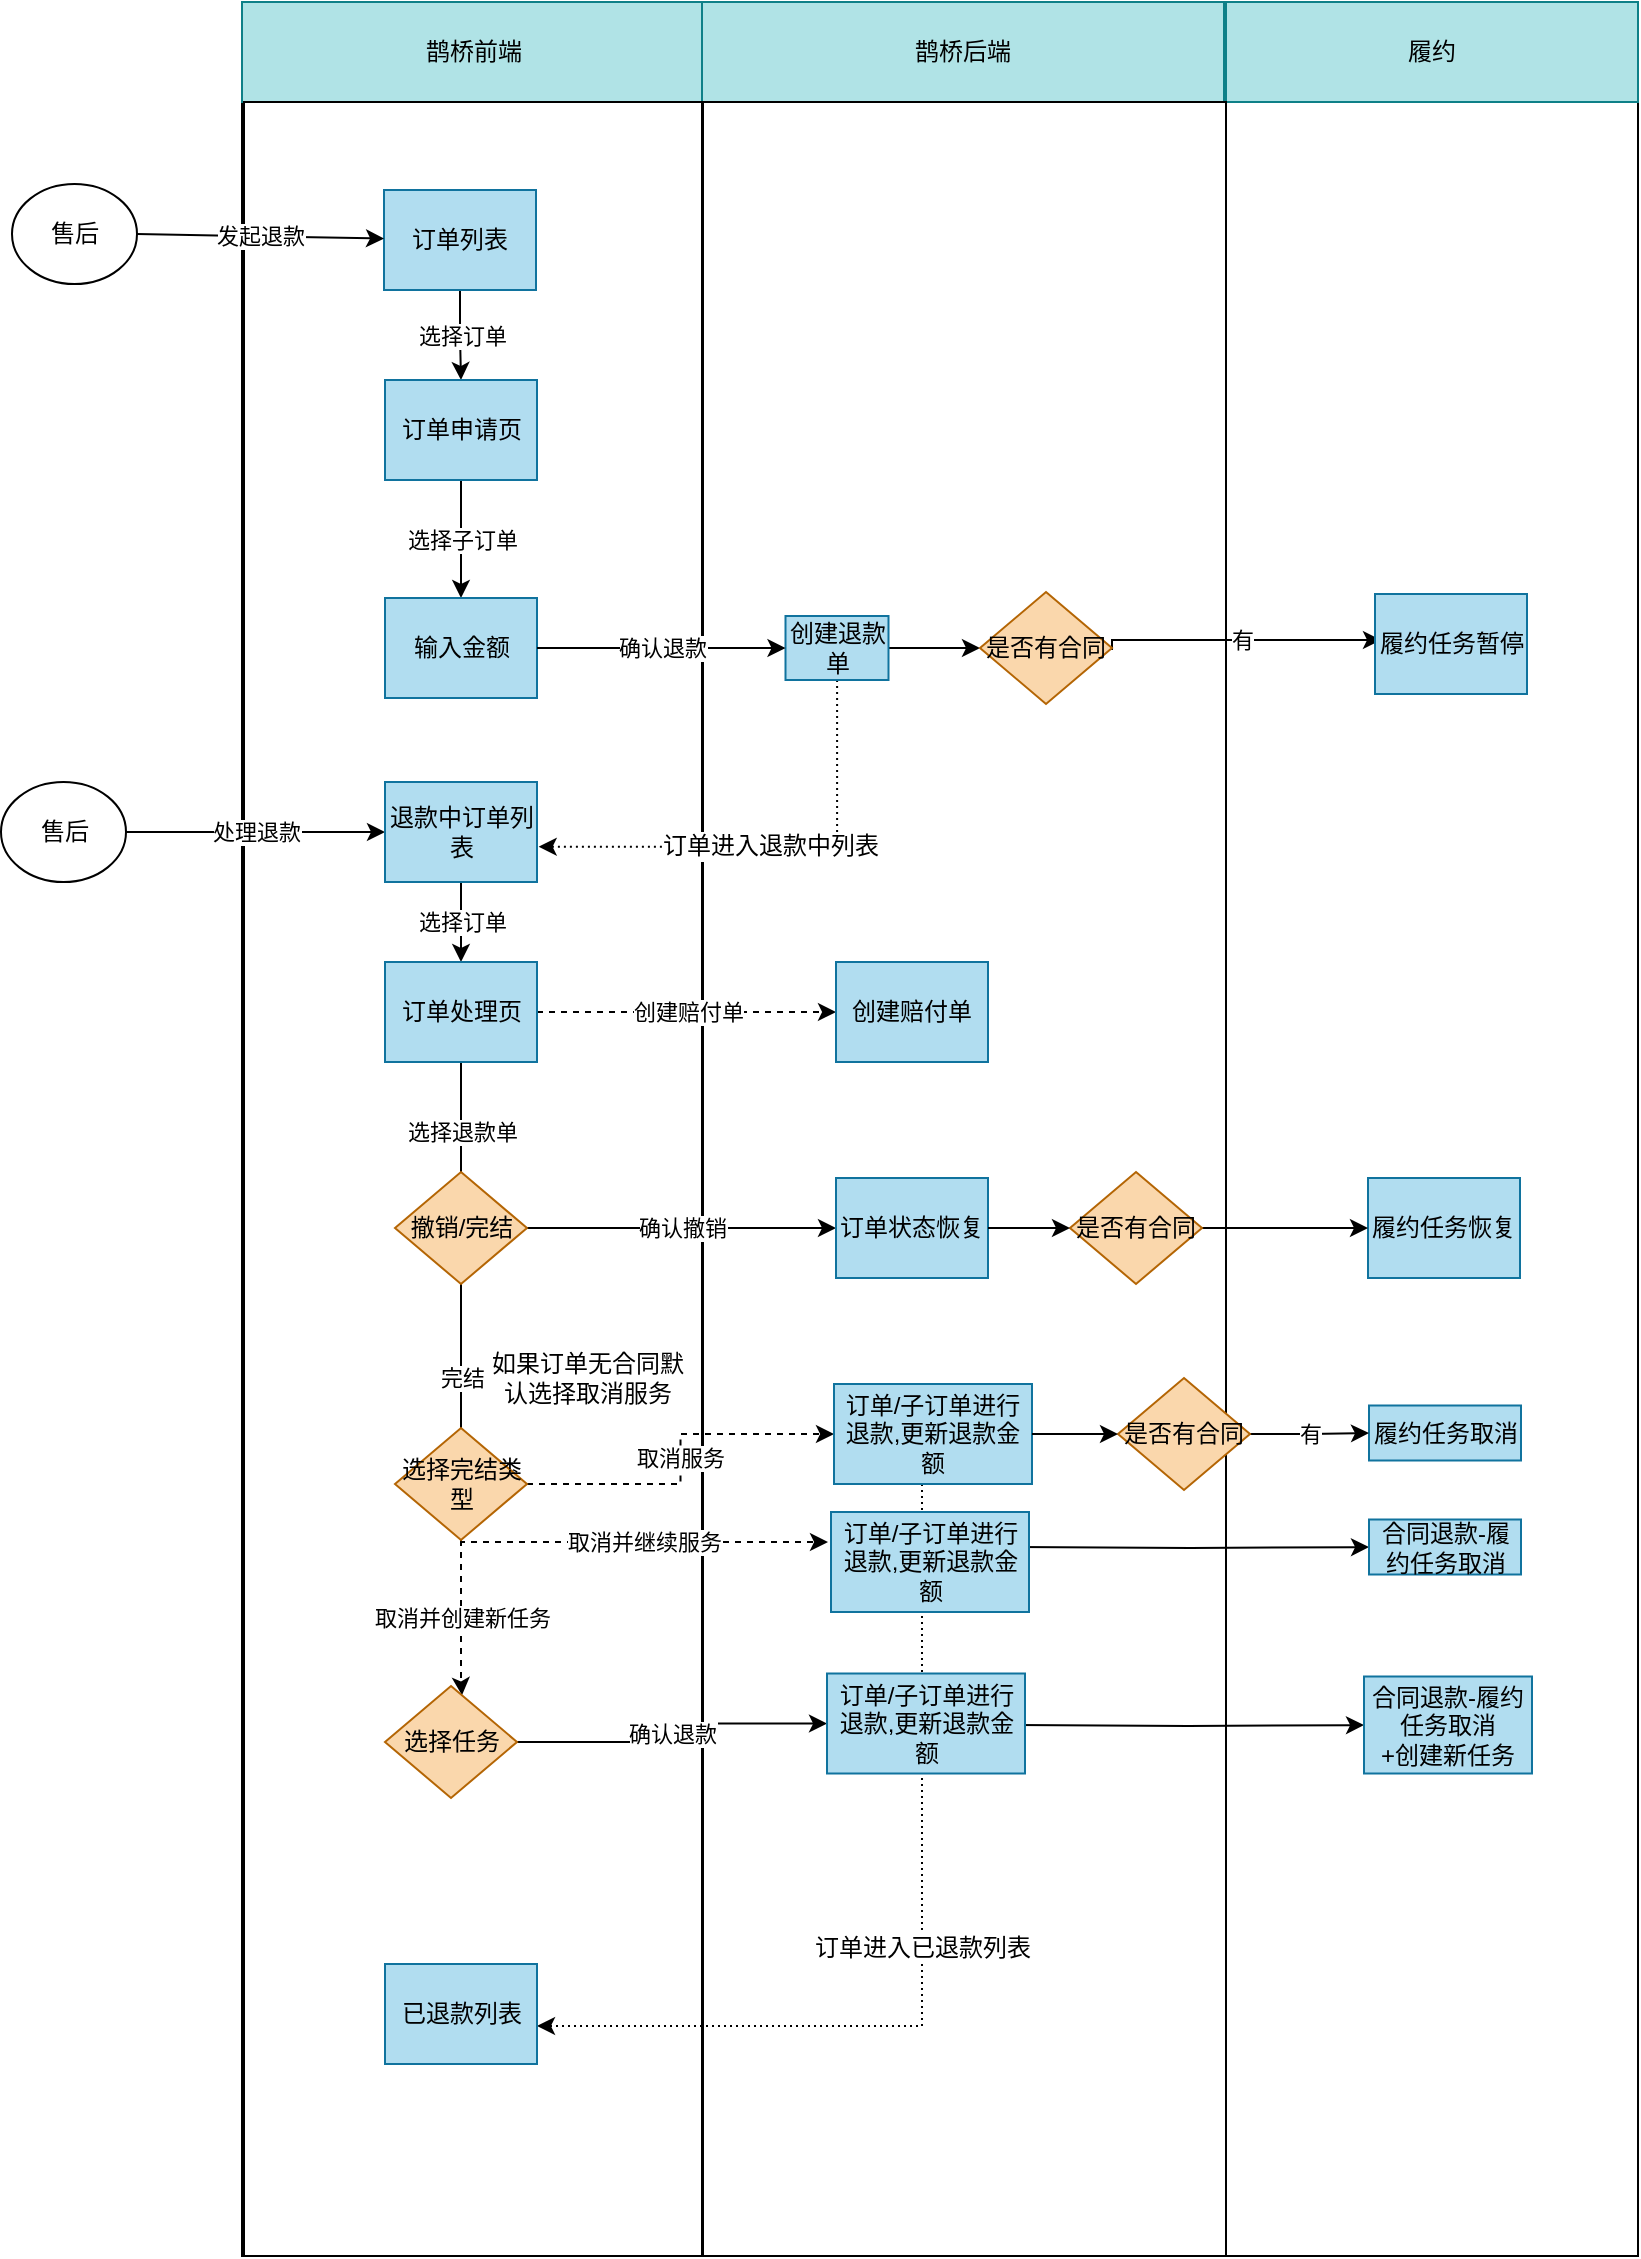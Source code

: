 <mxfile version="13.10.2" type="github">
  <diagram id="O65AdTRd_UKjVnyIkCUA" name="第 1 页">
    <mxGraphModel dx="1822" dy="-5307" grid="0" gridSize="10" guides="1" tooltips="1" connect="1" arrows="1" fold="1" page="0" pageScale="1" pageWidth="827" pageHeight="1169" math="0" shadow="0">
      <root>
        <mxCell id="0" />
        <mxCell id="1" parent="0" />
        <mxCell id="2FQlhROQ1IaKFJlRQfTV-1" value="" style="rounded=0;whiteSpace=wrap;html=1;" vertex="1" parent="1">
          <mxGeometry x="-165" y="6078" width="698" height="1127" as="geometry" />
        </mxCell>
        <mxCell id="2FQlhROQ1IaKFJlRQfTV-2" value="鹊桥前端" style="rounded=0;whiteSpace=wrap;html=1;fillColor=#b0e3e6;strokeColor=#0e8088;" vertex="1" parent="1">
          <mxGeometry x="-165" y="6078" width="232" height="50" as="geometry" />
        </mxCell>
        <mxCell id="2FQlhROQ1IaKFJlRQfTV-3" value="履约" style="rounded=0;whiteSpace=wrap;html=1;fillColor=#b0e3e6;strokeColor=#0e8088;" vertex="1" parent="1">
          <mxGeometry x="327" y="6078" width="206" height="50" as="geometry" />
        </mxCell>
        <mxCell id="2FQlhROQ1IaKFJlRQfTV-4" value="鹊桥后端" style="rounded=0;whiteSpace=wrap;html=1;fillColor=#b0e3e6;strokeColor=#0e8088;" vertex="1" parent="1">
          <mxGeometry x="65" y="6078" width="261" height="50" as="geometry" />
        </mxCell>
        <mxCell id="2FQlhROQ1IaKFJlRQfTV-5" value="" style="rounded=0;whiteSpace=wrap;html=1;" vertex="1" parent="1">
          <mxGeometry x="-164" y="6128" width="229" height="1077" as="geometry" />
        </mxCell>
        <mxCell id="2FQlhROQ1IaKFJlRQfTV-6" value="售后" style="ellipse;whiteSpace=wrap;html=1;" vertex="1" parent="1">
          <mxGeometry x="-280" y="6169" width="62.5" height="50" as="geometry" />
        </mxCell>
        <mxCell id="2FQlhROQ1IaKFJlRQfTV-7" value="选择订单" style="edgeStyle=orthogonalEdgeStyle;rounded=0;orthogonalLoop=1;jettySize=auto;html=1;" edge="1" parent="1" source="2FQlhROQ1IaKFJlRQfTV-8" target="2FQlhROQ1IaKFJlRQfTV-10">
          <mxGeometry relative="1" as="geometry" />
        </mxCell>
        <mxCell id="2FQlhROQ1IaKFJlRQfTV-8" value="订单列表" style="rounded=0;whiteSpace=wrap;html=1;fillColor=#b1ddf0;strokeColor=#10739e;" vertex="1" parent="1">
          <mxGeometry x="-94" y="6172" width="76" height="50" as="geometry" />
        </mxCell>
        <mxCell id="2FQlhROQ1IaKFJlRQfTV-9" value="选择子订单" style="edgeStyle=orthogonalEdgeStyle;rounded=0;orthogonalLoop=1;jettySize=auto;html=1;entryX=0.5;entryY=0;entryDx=0;entryDy=0;" edge="1" parent="1" source="2FQlhROQ1IaKFJlRQfTV-10" target="2FQlhROQ1IaKFJlRQfTV-12">
          <mxGeometry relative="1" as="geometry" />
        </mxCell>
        <mxCell id="2FQlhROQ1IaKFJlRQfTV-10" value="订单申请页" style="rounded=0;whiteSpace=wrap;html=1;fillColor=#b1ddf0;strokeColor=#10739e;" vertex="1" parent="1">
          <mxGeometry x="-93.5" y="6267" width="76" height="50" as="geometry" />
        </mxCell>
        <mxCell id="2FQlhROQ1IaKFJlRQfTV-11" value="发起退款" style="endArrow=classic;html=1;exitX=1;exitY=0.5;exitDx=0;exitDy=0;" edge="1" parent="1" source="2FQlhROQ1IaKFJlRQfTV-6" target="2FQlhROQ1IaKFJlRQfTV-8">
          <mxGeometry width="50" height="50" relative="1" as="geometry">
            <mxPoint x="-210" y="6216" as="sourcePoint" />
            <mxPoint x="-160" y="6166" as="targetPoint" />
          </mxGeometry>
        </mxCell>
        <mxCell id="2FQlhROQ1IaKFJlRQfTV-12" value="输入金额" style="rounded=0;whiteSpace=wrap;html=1;fillColor=#b1ddf0;strokeColor=#10739e;" vertex="1" parent="1">
          <mxGeometry x="-93.5" y="6376" width="76" height="50" as="geometry" />
        </mxCell>
        <mxCell id="2FQlhROQ1IaKFJlRQfTV-13" value="" style="rounded=0;whiteSpace=wrap;html=1;" vertex="1" parent="1">
          <mxGeometry x="65.5" y="6128" width="261.5" height="1077" as="geometry" />
        </mxCell>
        <mxCell id="2FQlhROQ1IaKFJlRQfTV-14" value="有" style="edgeStyle=orthogonalEdgeStyle;rounded=0;orthogonalLoop=1;jettySize=auto;html=1;exitX=1;exitY=0.5;exitDx=0;exitDy=0;" edge="1" parent="1">
          <mxGeometry relative="1" as="geometry">
            <mxPoint x="270" y="6402" as="sourcePoint" />
            <mxPoint x="404.5" y="6397" as="targetPoint" />
            <Array as="points">
              <mxPoint x="270" y="6397" />
            </Array>
          </mxGeometry>
        </mxCell>
        <mxCell id="2FQlhROQ1IaKFJlRQfTV-15" value="处理退款" style="edgeStyle=orthogonalEdgeStyle;rounded=0;orthogonalLoop=1;jettySize=auto;html=1;" edge="1" parent="1" source="2FQlhROQ1IaKFJlRQfTV-16" target="2FQlhROQ1IaKFJlRQfTV-18">
          <mxGeometry relative="1" as="geometry" />
        </mxCell>
        <mxCell id="2FQlhROQ1IaKFJlRQfTV-16" value="售后" style="ellipse;whiteSpace=wrap;html=1;" vertex="1" parent="1">
          <mxGeometry x="-285.5" y="6468" width="62.5" height="50" as="geometry" />
        </mxCell>
        <mxCell id="2FQlhROQ1IaKFJlRQfTV-17" value="选择订单" style="edgeStyle=orthogonalEdgeStyle;rounded=0;orthogonalLoop=1;jettySize=auto;html=1;" edge="1" parent="1" source="2FQlhROQ1IaKFJlRQfTV-18" target="2FQlhROQ1IaKFJlRQfTV-22">
          <mxGeometry relative="1" as="geometry" />
        </mxCell>
        <mxCell id="2FQlhROQ1IaKFJlRQfTV-18" value="退款中订单列表" style="rounded=0;whiteSpace=wrap;html=1;fillColor=#b1ddf0;strokeColor=#10739e;" vertex="1" parent="1">
          <mxGeometry x="-93.5" y="6468" width="76" height="50" as="geometry" />
        </mxCell>
        <mxCell id="2FQlhROQ1IaKFJlRQfTV-19" value="履约任务暂停" style="rounded=0;whiteSpace=wrap;html=1;fillColor=#b1ddf0;strokeColor=#10739e;" vertex="1" parent="1">
          <mxGeometry x="401.5" y="6374" width="76" height="50" as="geometry" />
        </mxCell>
        <mxCell id="2FQlhROQ1IaKFJlRQfTV-20" value="选择退款单" style="edgeStyle=orthogonalEdgeStyle;rounded=0;orthogonalLoop=1;jettySize=auto;html=1;" edge="1" parent="1" source="2FQlhROQ1IaKFJlRQfTV-22">
          <mxGeometry relative="1" as="geometry">
            <mxPoint x="-55.5" y="6678" as="targetPoint" />
          </mxGeometry>
        </mxCell>
        <mxCell id="2FQlhROQ1IaKFJlRQfTV-21" value="创建赔付单" style="edgeStyle=orthogonalEdgeStyle;rounded=0;orthogonalLoop=1;jettySize=auto;html=1;dashed=1;" edge="1" parent="1" source="2FQlhROQ1IaKFJlRQfTV-22" target="2FQlhROQ1IaKFJlRQfTV-54">
          <mxGeometry relative="1" as="geometry">
            <mxPoint x="168.008" y="6531.491" as="targetPoint" />
          </mxGeometry>
        </mxCell>
        <mxCell id="2FQlhROQ1IaKFJlRQfTV-22" value="订单处理页" style="rounded=0;whiteSpace=wrap;html=1;fillColor=#b1ddf0;strokeColor=#10739e;" vertex="1" parent="1">
          <mxGeometry x="-93.5" y="6558" width="76" height="50" as="geometry" />
        </mxCell>
        <mxCell id="2FQlhROQ1IaKFJlRQfTV-23" value="确认撤销" style="edgeStyle=orthogonalEdgeStyle;rounded=0;orthogonalLoop=1;jettySize=auto;html=1;" edge="1" parent="1" source="2FQlhROQ1IaKFJlRQfTV-25" target="2FQlhROQ1IaKFJlRQfTV-26">
          <mxGeometry relative="1" as="geometry" />
        </mxCell>
        <mxCell id="2FQlhROQ1IaKFJlRQfTV-24" value="完结" style="edgeStyle=orthogonalEdgeStyle;rounded=0;orthogonalLoop=1;jettySize=auto;html=1;entryX=0;entryY=0.5;entryDx=0;entryDy=0;" edge="1" parent="1" source="2FQlhROQ1IaKFJlRQfTV-25" target="2FQlhROQ1IaKFJlRQfTV-39">
          <mxGeometry x="-0.293" relative="1" as="geometry">
            <Array as="points">
              <mxPoint x="-55" y="6819" />
            </Array>
            <mxPoint as="offset" />
          </mxGeometry>
        </mxCell>
        <mxCell id="2FQlhROQ1IaKFJlRQfTV-25" value="撤销/完结" style="rhombus;whiteSpace=wrap;html=1;fillColor=#fad7ac;strokeColor=#b46504;" vertex="1" parent="1">
          <mxGeometry x="-88.5" y="6663" width="66" height="56" as="geometry" />
        </mxCell>
        <mxCell id="2FQlhROQ1IaKFJlRQfTV-26" value="订单状态恢复" style="rounded=0;whiteSpace=wrap;html=1;fillColor=#b1ddf0;strokeColor=#10739e;" vertex="1" parent="1">
          <mxGeometry x="132" y="6666" width="76" height="50" as="geometry" />
        </mxCell>
        <mxCell id="2FQlhROQ1IaKFJlRQfTV-27" value="履约任务恢复" style="rounded=0;whiteSpace=wrap;html=1;fillColor=#b1ddf0;strokeColor=#10739e;" vertex="1" parent="1">
          <mxGeometry x="398" y="6666" width="76" height="50" as="geometry" />
        </mxCell>
        <mxCell id="2FQlhROQ1IaKFJlRQfTV-28" style="edgeStyle=orthogonalEdgeStyle;rounded=0;orthogonalLoop=1;jettySize=auto;html=1;" edge="1" parent="1" source="2FQlhROQ1IaKFJlRQfTV-30" target="2FQlhROQ1IaKFJlRQfTV-32">
          <mxGeometry relative="1" as="geometry" />
        </mxCell>
        <mxCell id="2FQlhROQ1IaKFJlRQfTV-29" value="&lt;span style=&quot;font-size: 12px&quot;&gt;订单进入退款中列表&lt;/span&gt;" style="edgeStyle=orthogonalEdgeStyle;rounded=0;orthogonalLoop=1;jettySize=auto;html=1;entryX=1.011;entryY=0.647;entryDx=0;entryDy=0;entryPerimeter=0;dashed=1;dashPattern=1 2;" edge="1" parent="1" source="2FQlhROQ1IaKFJlRQfTV-30" target="2FQlhROQ1IaKFJlRQfTV-18">
          <mxGeometry relative="1" as="geometry">
            <Array as="points">
              <mxPoint x="133" y="6500" />
            </Array>
          </mxGeometry>
        </mxCell>
        <mxCell id="2FQlhROQ1IaKFJlRQfTV-30" value="创建退款单" style="rounded=0;whiteSpace=wrap;html=1;fillColor=#b1ddf0;strokeColor=#10739e;" vertex="1" parent="1">
          <mxGeometry x="106.75" y="6385" width="51.5" height="32" as="geometry" />
        </mxCell>
        <mxCell id="2FQlhROQ1IaKFJlRQfTV-31" value="确认退款" style="edgeStyle=orthogonalEdgeStyle;rounded=0;orthogonalLoop=1;jettySize=auto;html=1;" edge="1" parent="1" source="2FQlhROQ1IaKFJlRQfTV-12" target="2FQlhROQ1IaKFJlRQfTV-30">
          <mxGeometry relative="1" as="geometry">
            <mxPoint x="-18.0" y="6401" as="sourcePoint" />
            <mxPoint x="147" y="6401" as="targetPoint" />
          </mxGeometry>
        </mxCell>
        <mxCell id="2FQlhROQ1IaKFJlRQfTV-32" value="是否有合同" style="rhombus;whiteSpace=wrap;html=1;fillColor=#fad7ac;strokeColor=#b46504;" vertex="1" parent="1">
          <mxGeometry x="204" y="6373" width="66" height="56" as="geometry" />
        </mxCell>
        <mxCell id="2FQlhROQ1IaKFJlRQfTV-33" value="&lt;span style=&quot;font-size: 12px&quot;&gt;订单进入已退款列表&lt;/span&gt;" style="edgeStyle=orthogonalEdgeStyle;rounded=0;orthogonalLoop=1;jettySize=auto;html=1;dashed=1;dashPattern=1 2;" edge="1" parent="1" source="2FQlhROQ1IaKFJlRQfTV-41" target="2FQlhROQ1IaKFJlRQfTV-34">
          <mxGeometry relative="1" as="geometry">
            <mxPoint x="196" y="7115" as="sourcePoint" />
            <Array as="points">
              <mxPoint x="175" y="7090" />
            </Array>
          </mxGeometry>
        </mxCell>
        <mxCell id="2FQlhROQ1IaKFJlRQfTV-34" value="已退款列表" style="rounded=0;whiteSpace=wrap;html=1;fillColor=#b1ddf0;strokeColor=#10739e;" vertex="1" parent="1">
          <mxGeometry x="-93.5" y="7059" width="76" height="50" as="geometry" />
        </mxCell>
        <mxCell id="2FQlhROQ1IaKFJlRQfTV-35" value="履约任务取消" style="rounded=0;whiteSpace=wrap;html=1;fillColor=#b1ddf0;strokeColor=#10739e;" vertex="1" parent="1">
          <mxGeometry x="398.5" y="6779.75" width="76" height="27.5" as="geometry" />
        </mxCell>
        <mxCell id="2FQlhROQ1IaKFJlRQfTV-36" value="取消服务" style="edgeStyle=orthogonalEdgeStyle;rounded=0;orthogonalLoop=1;jettySize=auto;html=1;dashed=1;" edge="1" parent="1" source="2FQlhROQ1IaKFJlRQfTV-39" target="2FQlhROQ1IaKFJlRQfTV-41">
          <mxGeometry relative="1" as="geometry" />
        </mxCell>
        <mxCell id="2FQlhROQ1IaKFJlRQfTV-37" value="取消并继续服务" style="edgeStyle=orthogonalEdgeStyle;rounded=0;orthogonalLoop=1;jettySize=auto;html=1;dashed=1;" edge="1" parent="1" source="2FQlhROQ1IaKFJlRQfTV-39">
          <mxGeometry relative="1" as="geometry">
            <mxPoint x="128" y="6848" as="targetPoint" />
            <Array as="points">
              <mxPoint x="-55" y="6848" />
            </Array>
          </mxGeometry>
        </mxCell>
        <mxCell id="2FQlhROQ1IaKFJlRQfTV-38" value="取消并创建新任务" style="edgeStyle=orthogonalEdgeStyle;rounded=0;orthogonalLoop=1;jettySize=auto;html=1;dashed=1;" edge="1" parent="1" source="2FQlhROQ1IaKFJlRQfTV-39" target="2FQlhROQ1IaKFJlRQfTV-49">
          <mxGeometry relative="1" as="geometry">
            <Array as="points">
              <mxPoint x="-55" y="6917" />
              <mxPoint x="-55" y="6917" />
            </Array>
          </mxGeometry>
        </mxCell>
        <mxCell id="2FQlhROQ1IaKFJlRQfTV-39" value="选择完结类型" style="rhombus;whiteSpace=wrap;html=1;fillColor=#fad7ac;strokeColor=#b46504;" vertex="1" parent="1">
          <mxGeometry x="-88.5" y="6791" width="66" height="56" as="geometry" />
        </mxCell>
        <mxCell id="2FQlhROQ1IaKFJlRQfTV-40" value="有" style="edgeStyle=orthogonalEdgeStyle;rounded=0;orthogonalLoop=1;jettySize=auto;html=1;" edge="1" parent="1" source="2FQlhROQ1IaKFJlRQfTV-50" target="2FQlhROQ1IaKFJlRQfTV-35">
          <mxGeometry relative="1" as="geometry" />
        </mxCell>
        <mxCell id="2FQlhROQ1IaKFJlRQfTV-41" value="订单/子订单进行退款,更新退款金额" style="rounded=0;whiteSpace=wrap;html=1;fillColor=#b1ddf0;strokeColor=#10739e;" vertex="1" parent="1">
          <mxGeometry x="131" y="6769" width="99" height="50" as="geometry" />
        </mxCell>
        <mxCell id="2FQlhROQ1IaKFJlRQfTV-42" style="edgeStyle=orthogonalEdgeStyle;rounded=0;orthogonalLoop=1;jettySize=auto;html=1;" edge="1" parent="1" target="2FQlhROQ1IaKFJlRQfTV-52">
          <mxGeometry relative="1" as="geometry">
            <mxPoint x="219" y="6850.5" as="sourcePoint" />
          </mxGeometry>
        </mxCell>
        <mxCell id="2FQlhROQ1IaKFJlRQfTV-43" style="edgeStyle=orthogonalEdgeStyle;rounded=0;orthogonalLoop=1;jettySize=auto;html=1;" edge="1" parent="1" target="2FQlhROQ1IaKFJlRQfTV-53">
          <mxGeometry relative="1" as="geometry">
            <mxPoint x="219" y="6939.5" as="sourcePoint" />
          </mxGeometry>
        </mxCell>
        <mxCell id="2FQlhROQ1IaKFJlRQfTV-44" style="edgeStyle=orthogonalEdgeStyle;curved=0;rounded=1;sketch=0;orthogonalLoop=1;jettySize=auto;html=1;" edge="1" parent="1" source="2FQlhROQ1IaKFJlRQfTV-45" target="2FQlhROQ1IaKFJlRQfTV-27">
          <mxGeometry relative="1" as="geometry" />
        </mxCell>
        <mxCell id="2FQlhROQ1IaKFJlRQfTV-45" value="是否有合同" style="rhombus;whiteSpace=wrap;html=1;fillColor=#fad7ac;strokeColor=#b46504;" vertex="1" parent="1">
          <mxGeometry x="249" y="6663" width="66" height="56" as="geometry" />
        </mxCell>
        <mxCell id="2FQlhROQ1IaKFJlRQfTV-46" style="edgeStyle=orthogonalEdgeStyle;rounded=0;orthogonalLoop=1;jettySize=auto;html=1;" edge="1" parent="1" source="2FQlhROQ1IaKFJlRQfTV-26" target="2FQlhROQ1IaKFJlRQfTV-45">
          <mxGeometry relative="1" as="geometry">
            <mxPoint x="208" y="6691" as="sourcePoint" />
            <mxPoint x="397" y="6691" as="targetPoint" />
          </mxGeometry>
        </mxCell>
        <mxCell id="2FQlhROQ1IaKFJlRQfTV-47" value="如果订单无合同默认选择取消服务" style="text;html=1;strokeColor=none;fillColor=none;align=center;verticalAlign=middle;whiteSpace=wrap;rounded=0;" vertex="1" parent="1">
          <mxGeometry x="-43" y="6747" width="102" height="38" as="geometry" />
        </mxCell>
        <mxCell id="2FQlhROQ1IaKFJlRQfTV-48" value="确认退款" style="edgeStyle=orthogonalEdgeStyle;rounded=0;orthogonalLoop=1;jettySize=auto;html=1;" edge="1" parent="1" source="2FQlhROQ1IaKFJlRQfTV-49" target="2FQlhROQ1IaKFJlRQfTV-56">
          <mxGeometry relative="1" as="geometry" />
        </mxCell>
        <mxCell id="2FQlhROQ1IaKFJlRQfTV-49" value="选择任务" style="rhombus;whiteSpace=wrap;html=1;fillColor=#fad7ac;strokeColor=#b46504;" vertex="1" parent="1">
          <mxGeometry x="-93.5" y="6920" width="66" height="56" as="geometry" />
        </mxCell>
        <mxCell id="2FQlhROQ1IaKFJlRQfTV-50" value="是否有合同" style="rhombus;whiteSpace=wrap;html=1;fillColor=#fad7ac;strokeColor=#b46504;" vertex="1" parent="1">
          <mxGeometry x="273" y="6766" width="66" height="56" as="geometry" />
        </mxCell>
        <mxCell id="2FQlhROQ1IaKFJlRQfTV-51" style="edgeStyle=orthogonalEdgeStyle;rounded=0;orthogonalLoop=1;jettySize=auto;html=1;" edge="1" parent="1" source="2FQlhROQ1IaKFJlRQfTV-41" target="2FQlhROQ1IaKFJlRQfTV-50">
          <mxGeometry relative="1" as="geometry">
            <mxPoint x="219" y="6783.5" as="sourcePoint" />
            <mxPoint x="402.5" y="6783.6" as="targetPoint" />
          </mxGeometry>
        </mxCell>
        <mxCell id="2FQlhROQ1IaKFJlRQfTV-52" value="合同退款-履约任务取消" style="rounded=0;whiteSpace=wrap;html=1;fillColor=#b1ddf0;strokeColor=#10739e;" vertex="1" parent="1">
          <mxGeometry x="398.5" y="6836.75" width="76" height="27.5" as="geometry" />
        </mxCell>
        <mxCell id="2FQlhROQ1IaKFJlRQfTV-53" value="合同退款-履约任务取消&lt;br&gt;+创建新任务" style="rounded=0;whiteSpace=wrap;html=1;fillColor=#b1ddf0;strokeColor=#10739e;" vertex="1" parent="1">
          <mxGeometry x="396" y="6915.25" width="84" height="48.5" as="geometry" />
        </mxCell>
        <mxCell id="2FQlhROQ1IaKFJlRQfTV-54" value="创建赔付单" style="rounded=0;whiteSpace=wrap;html=1;fillColor=#b1ddf0;strokeColor=#10739e;" vertex="1" parent="1">
          <mxGeometry x="132" y="6558" width="76" height="50" as="geometry" />
        </mxCell>
        <mxCell id="2FQlhROQ1IaKFJlRQfTV-55" value="订单/子订单进行退款,更新退款金额" style="rounded=0;whiteSpace=wrap;html=1;fillColor=#b1ddf0;strokeColor=#10739e;" vertex="1" parent="1">
          <mxGeometry x="129.5" y="6833" width="99" height="50" as="geometry" />
        </mxCell>
        <mxCell id="2FQlhROQ1IaKFJlRQfTV-56" value="订单/子订单进行退款,更新退款金额" style="rounded=0;whiteSpace=wrap;html=1;fillColor=#b1ddf0;strokeColor=#10739e;" vertex="1" parent="1">
          <mxGeometry x="127.5" y="6913.75" width="99" height="50" as="geometry" />
        </mxCell>
      </root>
    </mxGraphModel>
  </diagram>
</mxfile>
